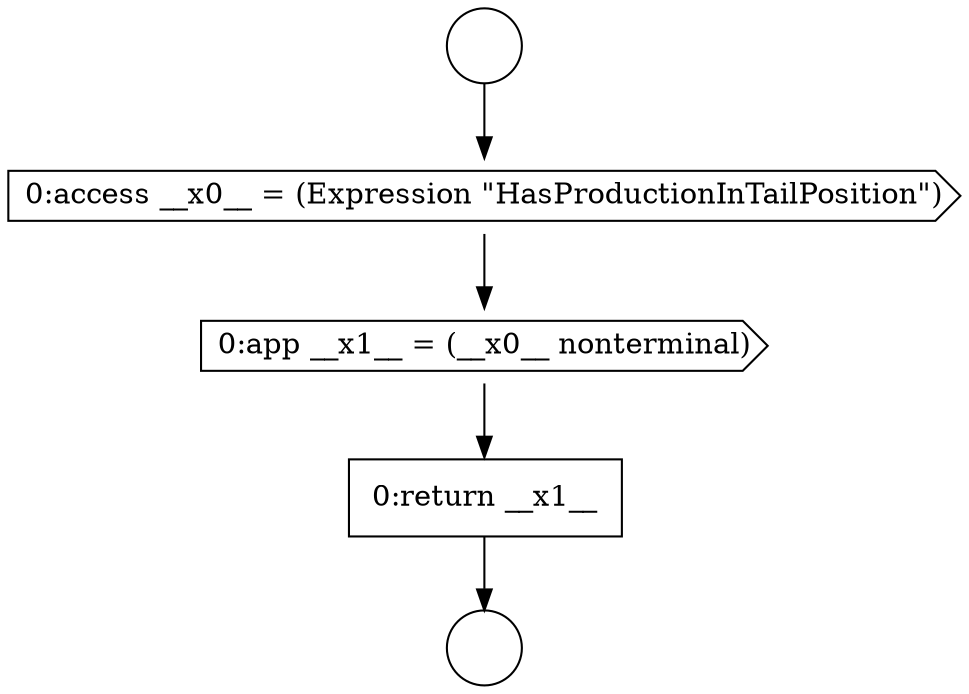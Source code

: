 digraph {
  node9233 [shape=circle label=" " color="black" fillcolor="white" style=filled]
  node9236 [shape=none, margin=0, label=<<font color="black">
    <table border="0" cellborder="1" cellspacing="0" cellpadding="10">
      <tr><td align="left">0:return __x1__</td></tr>
    </table>
  </font>> color="black" fillcolor="white" style=filled]
  node9232 [shape=circle label=" " color="black" fillcolor="white" style=filled]
  node9234 [shape=cds, label=<<font color="black">0:access __x0__ = (Expression &quot;HasProductionInTailPosition&quot;)</font>> color="black" fillcolor="white" style=filled]
  node9235 [shape=cds, label=<<font color="black">0:app __x1__ = (__x0__ nonterminal)</font>> color="black" fillcolor="white" style=filled]
  node9232 -> node9234 [ color="black"]
  node9234 -> node9235 [ color="black"]
  node9235 -> node9236 [ color="black"]
  node9236 -> node9233 [ color="black"]
}
